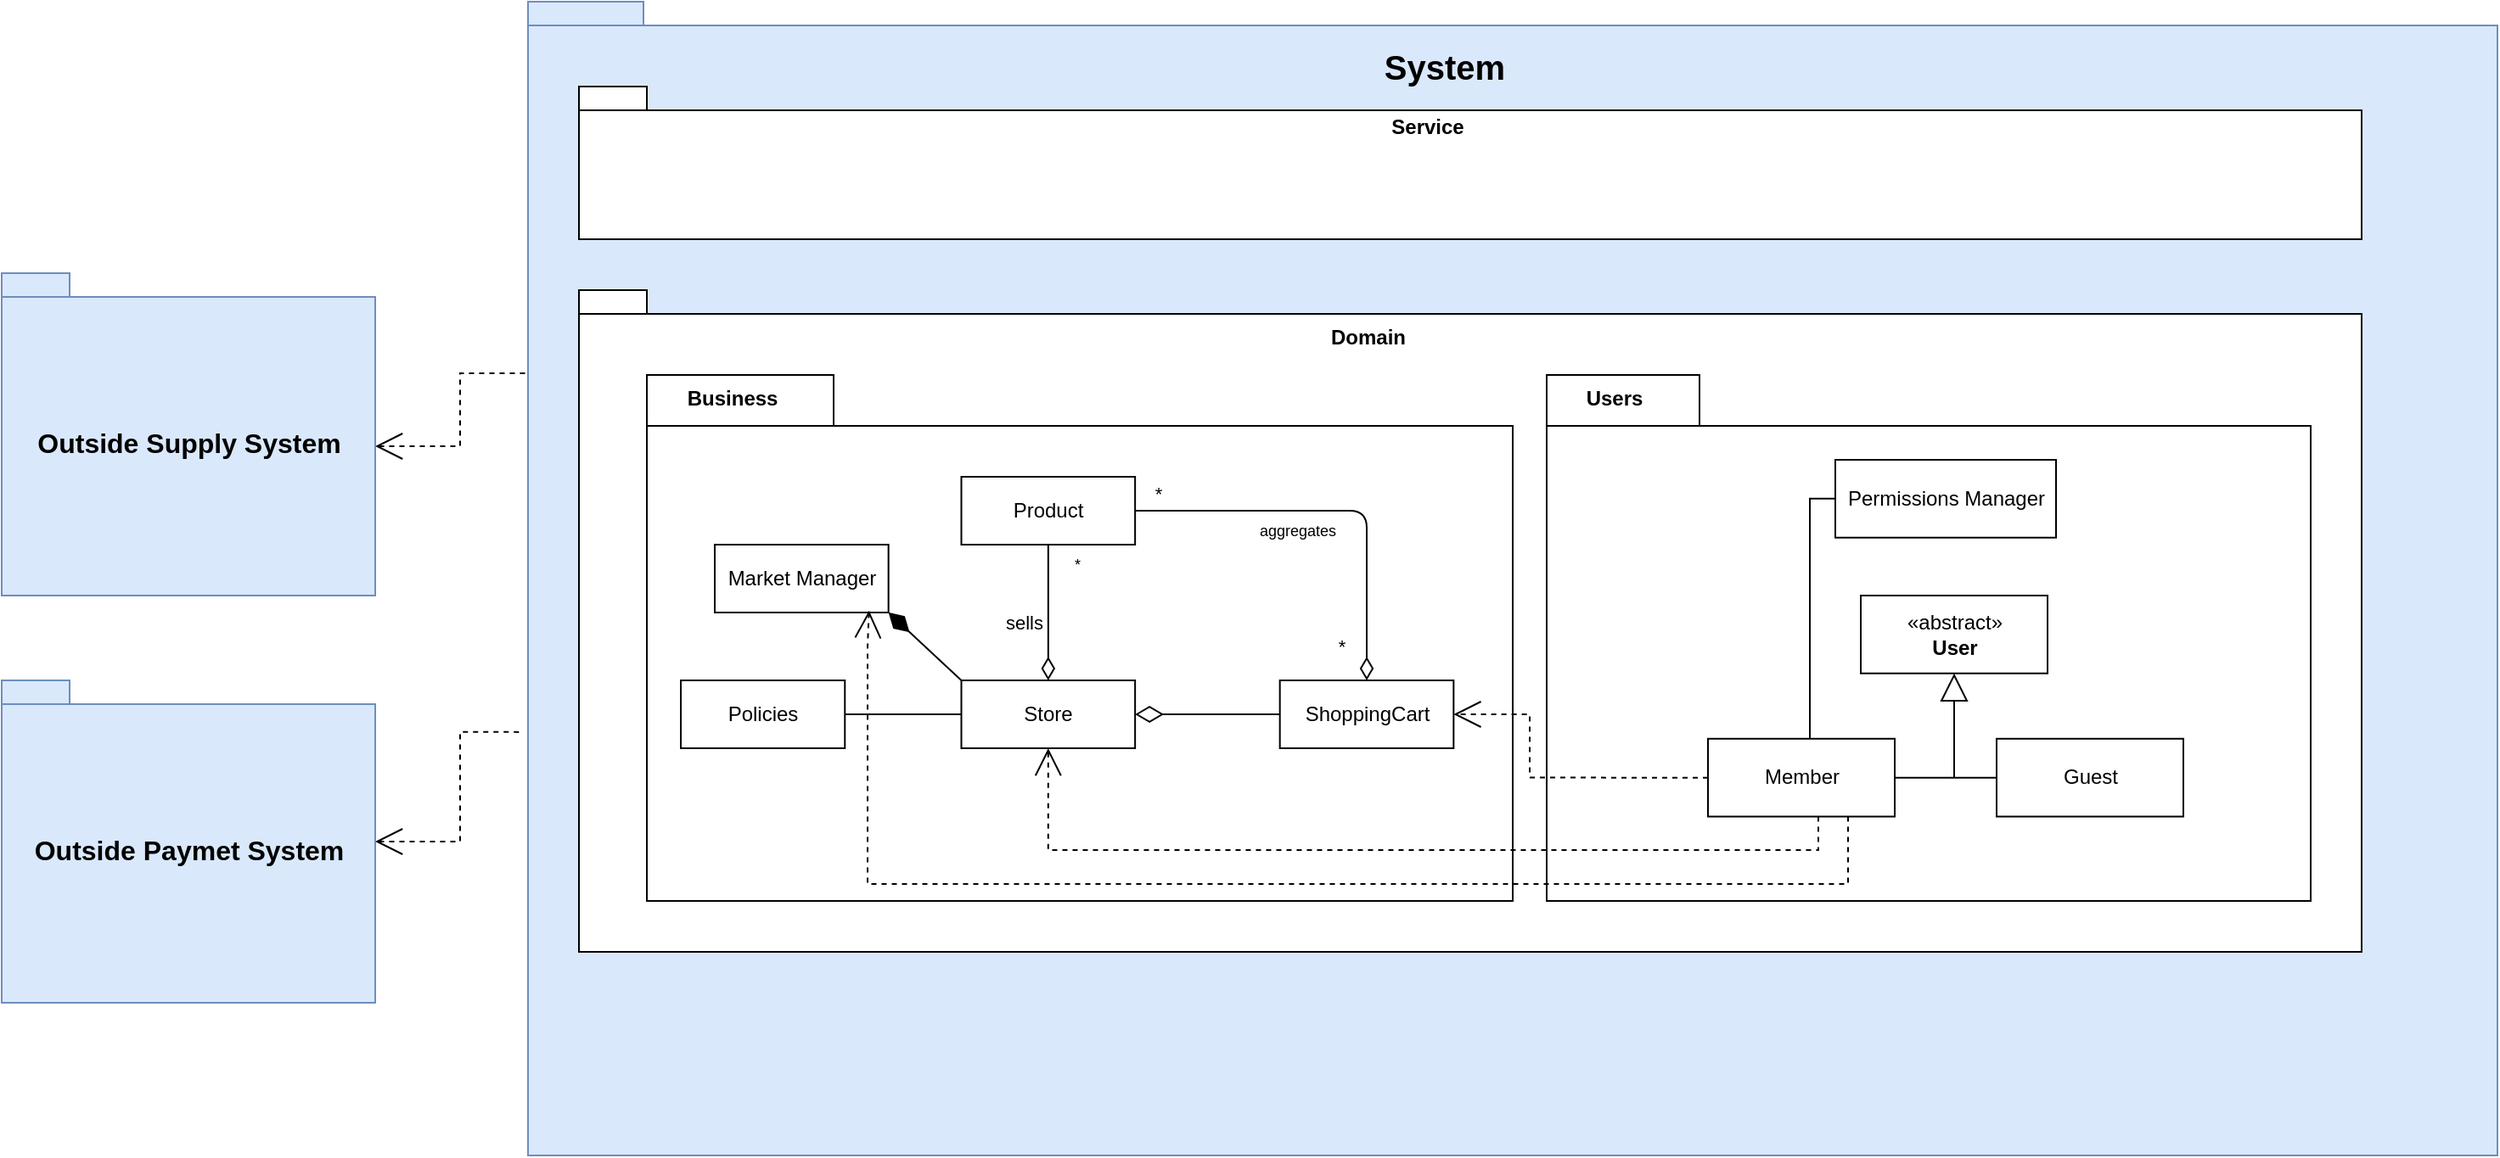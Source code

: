 <mxfile version="14.6.2" type="device"><diagram id="pL0_-yjyjKgsOdXkJkn5" name="Page-1"><mxGraphModel dx="1952" dy="671" grid="1" gridSize="10" guides="1" tooltips="1" connect="1" arrows="1" fold="1" page="1" pageScale="1" pageWidth="850" pageHeight="1100" math="0" shadow="0"><root><mxCell id="0"/><mxCell id="1" parent="0"/><mxCell id="3MnVoW3Sng2GBDPmhfqx-17" value="" style="shape=folder;fontStyle=1;spacingTop=10;tabWidth=40;tabHeight=14;tabPosition=left;html=1;fillColor=#dae8fc;strokeColor=#6c8ebf;" parent="1" vertex="1"><mxGeometry x="200" y="110" width="1160" height="680" as="geometry"/></mxCell><mxCell id="3MnVoW3Sng2GBDPmhfqx-39" value="" style="shape=folder;fontStyle=1;spacingTop=10;tabWidth=40;tabHeight=14;tabPosition=left;html=1;" parent="1" vertex="1"><mxGeometry x="230" y="280" width="1050" height="390" as="geometry"/></mxCell><mxCell id="3MnVoW3Sng2GBDPmhfqx-52" style="edgeStyle=orthogonalEdgeStyle;rounded=0;orthogonalLoop=1;jettySize=auto;html=1;exitX=0;exitY=0;exitDx=220;exitDy=102;exitPerimeter=0;entryX=-0.001;entryY=0.322;entryDx=0;entryDy=0;entryPerimeter=0;startArrow=open;startFill=0;startSize=14;endArrow=none;endFill=0;endSize=14;fontSize=12;dashed=1;" parent="1" source="3MnVoW3Sng2GBDPmhfqx-15" target="3MnVoW3Sng2GBDPmhfqx-17" edge="1"><mxGeometry relative="1" as="geometry"/></mxCell><mxCell id="3MnVoW3Sng2GBDPmhfqx-15" value="&lt;font style=&quot;font-size: 16px&quot;&gt;Outside Supply System&lt;/font&gt;" style="shape=folder;fontStyle=1;spacingTop=10;tabWidth=40;tabHeight=14;tabPosition=left;html=1;fillColor=#dae8fc;strokeColor=#6c8ebf;" parent="1" vertex="1"><mxGeometry x="-110" y="270" width="220" height="190" as="geometry"/></mxCell><mxCell id="3MnVoW3Sng2GBDPmhfqx-53" style="edgeStyle=orthogonalEdgeStyle;rounded=0;orthogonalLoop=1;jettySize=auto;html=1;entryX=-0.003;entryY=0.633;entryDx=0;entryDy=0;entryPerimeter=0;dashed=1;startArrow=open;startFill=0;startSize=14;endArrow=none;endFill=0;endSize=14;fontSize=12;" parent="1" source="3MnVoW3Sng2GBDPmhfqx-16" target="3MnVoW3Sng2GBDPmhfqx-17" edge="1"><mxGeometry relative="1" as="geometry"/></mxCell><mxCell id="3MnVoW3Sng2GBDPmhfqx-16" value="&lt;font style=&quot;font-size: 16px&quot;&gt;Outside Paymet System&lt;/font&gt;" style="shape=folder;fontStyle=1;spacingTop=10;tabWidth=40;tabHeight=14;tabPosition=left;html=1;fillColor=#dae8fc;strokeColor=#6c8ebf;" parent="1" vertex="1"><mxGeometry x="-110" y="510" width="220" height="190" as="geometry"/></mxCell><mxCell id="3MnVoW3Sng2GBDPmhfqx-47" value="" style="group" parent="1" vertex="1" connectable="0"><mxGeometry x="800" y="330" width="450" height="310" as="geometry"/></mxCell><mxCell id="3MnVoW3Sng2GBDPmhfqx-2" value="" style="shape=folder;fontStyle=1;spacingTop=10;tabWidth=90;tabHeight=30;tabPosition=left;html=1;" parent="3MnVoW3Sng2GBDPmhfqx-47" vertex="1"><mxGeometry width="450" height="310" as="geometry"/></mxCell><mxCell id="3MnVoW3Sng2GBDPmhfqx-4" value="Users" style="text;align=center;fontStyle=1;verticalAlign=middle;spacingLeft=3;spacingRight=3;strokeColor=none;rotatable=0;points=[[0,0.5],[1,0.5]];portConstraint=eastwest;" parent="3MnVoW3Sng2GBDPmhfqx-47" vertex="1"><mxGeometry width="80" height="26" as="geometry"/></mxCell><mxCell id="fXXMFHbiMVTde5SCn-CQ-24" value="Permissions Manager" style="html=1;" parent="3MnVoW3Sng2GBDPmhfqx-47" vertex="1"><mxGeometry x="170" y="50" width="130" height="45.87" as="geometry"/></mxCell><mxCell id="foQOtak0tYZkv2689dug-1" value="" style="group" parent="3MnVoW3Sng2GBDPmhfqx-47" vertex="1" connectable="0"><mxGeometry x="95" y="130" width="280" height="130.264" as="geometry"/></mxCell><mxCell id="3MnVoW3Sng2GBDPmhfqx-30" value="Guest" style="html=1;" parent="foQOtak0tYZkv2689dug-1" vertex="1"><mxGeometry x="170" y="84.397" width="110" height="45.868" as="geometry"/></mxCell><mxCell id="3MnVoW3Sng2GBDPmhfqx-34" value="Member" style="html=1;" parent="foQOtak0tYZkv2689dug-1" vertex="1"><mxGeometry y="84.397" width="110" height="45.868" as="geometry"/></mxCell><mxCell id="3MnVoW3Sng2GBDPmhfqx-40" style="edgeStyle=orthogonalEdgeStyle;rounded=0;orthogonalLoop=1;jettySize=auto;html=1;entryX=1;entryY=0.5;entryDx=0;entryDy=0;startArrow=none;startFill=0;startSize=14;endArrow=none;endFill=0;endSize=14;" parent="foQOtak0tYZkv2689dug-1" source="3MnVoW3Sng2GBDPmhfqx-30" target="3MnVoW3Sng2GBDPmhfqx-34" edge="1"><mxGeometry x="680" y="330" as="geometry"/></mxCell><mxCell id="3MnVoW3Sng2GBDPmhfqx-41" style="edgeStyle=orthogonalEdgeStyle;rounded=0;orthogonalLoop=1;jettySize=auto;html=1;exitX=0.5;exitY=1;exitDx=0;exitDy=0;startArrow=block;startFill=0;startSize=14;endArrow=none;endFill=0;endSize=14;" parent="foQOtak0tYZkv2689dug-1" source="3MnVoW3Sng2GBDPmhfqx-37" edge="1"><mxGeometry x="680" y="330" as="geometry"><mxPoint x="145" y="107.331" as="targetPoint"/></mxGeometry></mxCell><mxCell id="3MnVoW3Sng2GBDPmhfqx-37" value="«abstract»&lt;br&gt;&lt;b&gt;User&lt;/b&gt;" style="html=1;" parent="foQOtak0tYZkv2689dug-1" vertex="1"><mxGeometry x="90" width="110" height="45.868" as="geometry"/></mxCell><mxCell id="fXXMFHbiMVTde5SCn-CQ-20" style="edgeStyle=orthogonalEdgeStyle;rounded=0;orthogonalLoop=1;jettySize=auto;html=1;exitX=0;exitY=0.5;exitDx=0;exitDy=0;endArrow=none;endFill=0;endSize=14;" parent="3MnVoW3Sng2GBDPmhfqx-47" source="fXXMFHbiMVTde5SCn-CQ-24" target="3MnVoW3Sng2GBDPmhfqx-34" edge="1"><mxGeometry relative="1" as="geometry"><Array as="points"><mxPoint x="155" y="73"/></Array></mxGeometry></mxCell><mxCell id="3MnVoW3Sng2GBDPmhfqx-50" value="System" style="text;align=center;fontStyle=1;verticalAlign=middle;spacingLeft=3;spacingRight=3;strokeColor=none;rotatable=0;points=[[0,0.5],[1,0.5]];portConstraint=eastwest;fontSize=20;" parent="1" vertex="1"><mxGeometry x="700" y="134" width="80" height="26" as="geometry"/></mxCell><mxCell id="3MnVoW3Sng2GBDPmhfqx-51" value="Domain" style="text;align=center;fontStyle=1;verticalAlign=middle;spacingLeft=3;spacingRight=3;strokeColor=none;rotatable=0;points=[[0,0.5],[1,0.5]];portConstraint=eastwest;fontSize=12;" parent="1" vertex="1"><mxGeometry x="655" y="294" width="80" height="26" as="geometry"/></mxCell><mxCell id="3MnVoW3Sng2GBDPmhfqx-60" value="" style="group" parent="1" vertex="1" connectable="0"><mxGeometry x="260" y="330" width="520" height="310" as="geometry"/></mxCell><mxCell id="3MnVoW3Sng2GBDPmhfqx-1" value="" style="shape=folder;fontStyle=1;spacingTop=10;tabWidth=110;tabHeight=30;tabPosition=left;html=1;" parent="3MnVoW3Sng2GBDPmhfqx-60" vertex="1"><mxGeometry x="10" width="510" height="310" as="geometry"/></mxCell><mxCell id="3MnVoW3Sng2GBDPmhfqx-3" value="Business" style="text;align=center;fontStyle=1;verticalAlign=middle;spacingLeft=3;spacingRight=3;strokeColor=none;rotatable=0;points=[[0,0.5],[1,0.5]];portConstraint=eastwest;" parent="3MnVoW3Sng2GBDPmhfqx-60" vertex="1"><mxGeometry width="121.081" height="26" as="geometry"/></mxCell><mxCell id="3MnVoW3Sng2GBDPmhfqx-59" value="" style="group" parent="3MnVoW3Sng2GBDPmhfqx-60" vertex="1" connectable="0"><mxGeometry x="29.998" y="90" width="455.173" height="220" as="geometry"/></mxCell><mxCell id="3MnVoW3Sng2GBDPmhfqx-8" value="Policies" style="html=1;" parent="3MnVoW3Sng2GBDPmhfqx-59" vertex="1"><mxGeometry y="90" width="96.641" height="40" as="geometry"/></mxCell><mxCell id="3MnVoW3Sng2GBDPmhfqx-48" value="" style="group" parent="3MnVoW3Sng2GBDPmhfqx-60" vertex="1" connectable="0"><mxGeometry x="195.247" y="90" width="289.924" height="220" as="geometry"/></mxCell><mxCell id="3MnVoW3Sng2GBDPmhfqx-7" value="Store" style="html=1;" parent="3MnVoW3Sng2GBDPmhfqx-48" vertex="1"><mxGeometry y="90" width="102.326" height="40" as="geometry"/></mxCell><mxCell id="3MnVoW3Sng2GBDPmhfqx-12" value="ShoppingCart" style="html=1;" parent="3MnVoW3Sng2GBDPmhfqx-48" vertex="1"><mxGeometry x="187.598" y="90" width="102.326" height="40" as="geometry"/></mxCell><mxCell id="3MnVoW3Sng2GBDPmhfqx-25" value="" style="endArrow=none;html=1;endSize=14;startArrow=diamondThin;startSize=14;startFill=0;edgeStyle=orthogonalEdgeStyle;align=left;verticalAlign=bottom;exitX=1;exitY=0.5;exitDx=0;exitDy=0;endFill=0;entryX=0;entryY=0.5;entryDx=0;entryDy=0;" parent="3MnVoW3Sng2GBDPmhfqx-48" source="3MnVoW3Sng2GBDPmhfqx-7" target="3MnVoW3Sng2GBDPmhfqx-12" edge="1"><mxGeometry x="-0.2" y="-20" relative="1" as="geometry"><mxPoint x="142.12" y="30" as="sourcePoint"/><mxPoint x="250.13" y="100" as="targetPoint"/><mxPoint as="offset"/></mxGeometry></mxCell><mxCell id="3MnVoW3Sng2GBDPmhfqx-28" value="" style="endArrow=none;html=1;endSize=14;startArrow=none;startSize=14;startFill=0;edgeStyle=orthogonalEdgeStyle;align=left;verticalAlign=bottom;exitX=1;exitY=0.5;exitDx=0;exitDy=0;endFill=0;entryX=0;entryY=0.5;entryDx=0;entryDy=0;" parent="3MnVoW3Sng2GBDPmhfqx-60" source="3MnVoW3Sng2GBDPmhfqx-8" target="3MnVoW3Sng2GBDPmhfqx-7" edge="1"><mxGeometry x="-6.72" y="30" as="geometry"><mxPoint x="308.943" y="210" as="sourcePoint"/><mxPoint x="394.215" y="210" as="targetPoint"/><mxPoint as="offset"/></mxGeometry></mxCell><mxCell id="3MnVoW3Sng2GBDPmhfqx-11" value="Product" style="html=1;" parent="3MnVoW3Sng2GBDPmhfqx-60" vertex="1"><mxGeometry x="195.247" y="60" width="102.326" height="40" as="geometry"/></mxCell><mxCell id="3MnVoW3Sng2GBDPmhfqx-19" value="&lt;font style=&quot;font-size: 9px&quot;&gt;*&lt;/font&gt;" style="endArrow=diamondThin;html=1;endSize=11;startArrow=none;startSize=10;startFill=0;edgeStyle=orthogonalEdgeStyle;align=left;verticalAlign=bottom;exitX=0.5;exitY=1;exitDx=0;exitDy=0;endFill=0;entryX=0.5;entryY=0;entryDx=0;entryDy=0;" parent="3MnVoW3Sng2GBDPmhfqx-60" source="3MnVoW3Sng2GBDPmhfqx-11" target="3MnVoW3Sng2GBDPmhfqx-7" edge="1"><mxGeometry x="-0.5" y="14" relative="1" as="geometry"><mxPoint x="229.356" y="170" as="sourcePoint"/><mxPoint x="246.41" y="169" as="targetPoint"/><mxPoint as="offset"/></mxGeometry></mxCell><mxCell id="3MnVoW3Sng2GBDPmhfqx-20" value="sells" style="edgeLabel;html=1;align=center;verticalAlign=middle;resizable=0;points=[];" parent="3MnVoW3Sng2GBDPmhfqx-19" vertex="1" connectable="0"><mxGeometry x="0.727" y="2" relative="1" as="geometry"><mxPoint x="-17" y="-23.33" as="offset"/></mxGeometry></mxCell><mxCell id="3MnVoW3Sng2GBDPmhfqx-22" value="&lt;font style=&quot;font-size: 9px&quot;&gt;aggregates&lt;/font&gt;" style="endArrow=diamondThin;html=1;endSize=11;startArrow=none;startSize=10;startFill=0;edgeStyle=orthogonalEdgeStyle;align=left;verticalAlign=bottom;exitX=1;exitY=0.5;exitDx=0;exitDy=0;endFill=0;entryX=0.5;entryY=0;entryDx=0;entryDy=0;" parent="3MnVoW3Sng2GBDPmhfqx-60" source="3MnVoW3Sng2GBDPmhfqx-11" target="3MnVoW3Sng2GBDPmhfqx-12" edge="1"><mxGeometry x="-0.394" y="-20" relative="1" as="geometry"><mxPoint x="286.204" y="140" as="sourcePoint"/><mxPoint x="286.204" y="190" as="targetPoint"/><mxPoint as="offset"/></mxGeometry></mxCell><mxCell id="3MnVoW3Sng2GBDPmhfqx-23" value="*" style="edgeLabel;html=1;align=center;verticalAlign=middle;resizable=0;points=[];" parent="3MnVoW3Sng2GBDPmhfqx-22" vertex="1" connectable="0"><mxGeometry x="0.727" y="2" relative="1" as="geometry"><mxPoint x="-17" y="12.62" as="offset"/></mxGeometry></mxCell><mxCell id="3MnVoW3Sng2GBDPmhfqx-24" value="*" style="edgeLabel;html=1;align=center;verticalAlign=middle;resizable=0;points=[];" parent="3MnVoW3Sng2GBDPmhfqx-22" vertex="1" connectable="0"><mxGeometry x="-0.92" y="-1" relative="1" as="geometry"><mxPoint x="3.33" y="-11" as="offset"/></mxGeometry></mxCell><mxCell id="fXXMFHbiMVTde5SCn-CQ-21" value="Market Manager" style="html=1;" parent="3MnVoW3Sng2GBDPmhfqx-60" vertex="1"><mxGeometry x="49.997" y="100" width="102.326" height="40" as="geometry"/></mxCell><mxCell id="fXXMFHbiMVTde5SCn-CQ-23" value="" style="endArrow=diamondThin;html=1;entryX=1;entryY=1;entryDx=0;entryDy=0;exitX=0;exitY=0;exitDx=0;exitDy=0;endFill=1;endSize=14;" parent="3MnVoW3Sng2GBDPmhfqx-60" source="3MnVoW3Sng2GBDPmhfqx-7" target="fXXMFHbiMVTde5SCn-CQ-21" edge="1"><mxGeometry width="50" height="50" relative="1" as="geometry"><mxPoint x="480" y="180" as="sourcePoint"/><mxPoint x="530" y="130" as="targetPoint"/></mxGeometry></mxCell><mxCell id="3MnVoW3Sng2GBDPmhfqx-55" style="edgeStyle=orthogonalEdgeStyle;rounded=0;orthogonalLoop=1;jettySize=auto;html=1;entryX=1;entryY=0.5;entryDx=0;entryDy=0;dashed=1;startArrow=none;startFill=0;startSize=14;endArrow=open;endFill=0;endSize=14;fontSize=12;exitX=0;exitY=0.5;exitDx=0;exitDy=0;" parent="1" source="3MnVoW3Sng2GBDPmhfqx-34" target="3MnVoW3Sng2GBDPmhfqx-12" edge="1"><mxGeometry relative="1" as="geometry"><Array as="points"><mxPoint x="790" y="567"/><mxPoint x="790" y="530"/></Array></mxGeometry></mxCell><mxCell id="3MnVoW3Sng2GBDPmhfqx-57" style="edgeStyle=orthogonalEdgeStyle;rounded=0;orthogonalLoop=1;jettySize=auto;html=1;entryX=0.5;entryY=1;entryDx=0;entryDy=0;dashed=1;startArrow=none;startFill=0;startSize=14;endArrow=open;endFill=0;endSize=14;fontSize=12;" parent="1" source="3MnVoW3Sng2GBDPmhfqx-34" target="3MnVoW3Sng2GBDPmhfqx-7" edge="1"><mxGeometry relative="1" as="geometry"><Array as="points"><mxPoint x="960" y="610"/><mxPoint x="506" y="610"/></Array><mxPoint x="1000" y="596" as="sourcePoint"/></mxGeometry></mxCell><mxCell id="fXXMFHbiMVTde5SCn-CQ-1" value="" style="shape=folder;fontStyle=1;spacingTop=10;tabWidth=40;tabHeight=14;tabPosition=left;html=1;" parent="1" vertex="1"><mxGeometry x="230" y="160" width="1050" height="90" as="geometry"/></mxCell><mxCell id="fXXMFHbiMVTde5SCn-CQ-2" value="Service" style="text;align=center;fontStyle=1;verticalAlign=middle;spacingLeft=3;spacingRight=3;strokeColor=none;rotatable=0;points=[[0,0.5],[1,0.5]];portConstraint=eastwest;fontSize=12;" parent="1" vertex="1"><mxGeometry x="690" y="170" width="80" height="26" as="geometry"/></mxCell><mxCell id="fXXMFHbiMVTde5SCn-CQ-25" style="edgeStyle=orthogonalEdgeStyle;rounded=0;orthogonalLoop=1;jettySize=auto;html=1;entryX=0.888;entryY=0.973;entryDx=0;entryDy=0;dashed=1;startArrow=none;startFill=0;startSize=14;endArrow=open;endFill=0;endSize=14;fontSize=12;entryPerimeter=0;exitX=0.75;exitY=1;exitDx=0;exitDy=0;" parent="1" source="3MnVoW3Sng2GBDPmhfqx-34" target="fXXMFHbiMVTde5SCn-CQ-21" edge="1"><mxGeometry relative="1" as="geometry"><Array as="points"><mxPoint x="978" y="630"/><mxPoint x="400" y="630"/><mxPoint x="400" y="490"/><mxPoint x="401" y="490"/></Array><mxPoint x="970" y="600.264" as="sourcePoint"/><mxPoint x="516.41" y="560.0" as="targetPoint"/></mxGeometry></mxCell></root></mxGraphModel></diagram></mxfile>